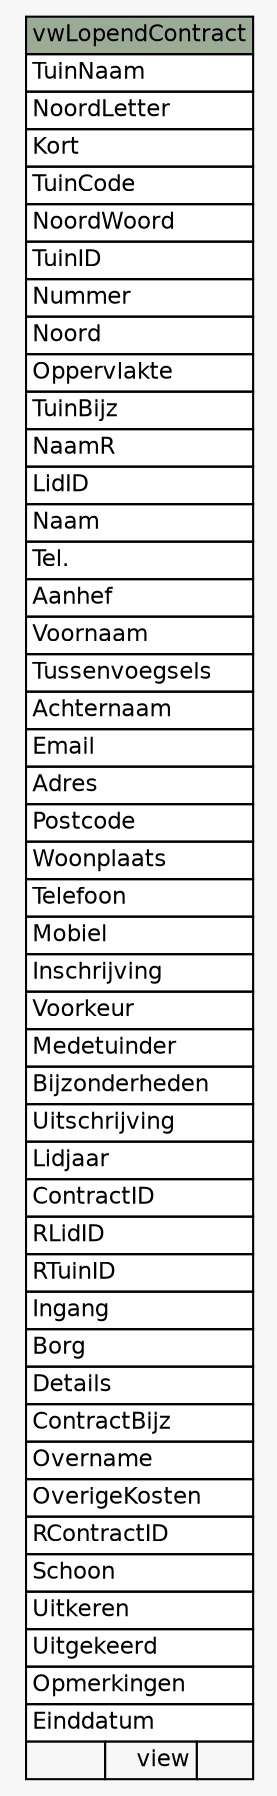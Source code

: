 // dot 2.40.1 on Linux 4.19.0-5-amd64
// SchemaSpy rev 590
digraph "vwLopendContract" {
  graph [
    rankdir="RL"
    bgcolor="#f7f7f7"
    nodesep="0.18"
    ranksep="0.46"
    fontname="Helvetica"
    fontsize="11"
  ];
  node [
    fontname="Helvetica"
    fontsize="11"
    shape="plaintext"
  ];
  edge [
    arrowsize="0.8"
  ];
  "vwLopendContract" [
    label=<
    <TABLE BORDER="0" CELLBORDER="1" CELLSPACING="0" BGCOLOR="#ffffff">
      <TR><TD COLSPAN="3" BGCOLOR="#9bab96" ALIGN="CENTER">vwLopendContract</TD></TR>
      <TR><TD PORT="TuinNaam" COLSPAN="3" ALIGN="LEFT">TuinNaam</TD></TR>
      <TR><TD PORT="NoordLetter" COLSPAN="3" ALIGN="LEFT">NoordLetter</TD></TR>
      <TR><TD PORT="Kort" COLSPAN="3" ALIGN="LEFT">Kort</TD></TR>
      <TR><TD PORT="TuinCode" COLSPAN="3" ALIGN="LEFT">TuinCode</TD></TR>
      <TR><TD PORT="NoordWoord" COLSPAN="3" ALIGN="LEFT">NoordWoord</TD></TR>
      <TR><TD PORT="TuinID" COLSPAN="3" ALIGN="LEFT">TuinID</TD></TR>
      <TR><TD PORT="Nummer" COLSPAN="3" ALIGN="LEFT">Nummer</TD></TR>
      <TR><TD PORT="Noord" COLSPAN="3" ALIGN="LEFT">Noord</TD></TR>
      <TR><TD PORT="Oppervlakte" COLSPAN="3" ALIGN="LEFT">Oppervlakte</TD></TR>
      <TR><TD PORT="TuinBijz" COLSPAN="3" ALIGN="LEFT">TuinBijz</TD></TR>
      <TR><TD PORT="NaamR" COLSPAN="3" ALIGN="LEFT">NaamR</TD></TR>
      <TR><TD PORT="LidID" COLSPAN="3" ALIGN="LEFT">LidID</TD></TR>
      <TR><TD PORT="Naam" COLSPAN="3" ALIGN="LEFT">Naam</TD></TR>
      <TR><TD PORT="Tel." COLSPAN="3" ALIGN="LEFT">Tel.</TD></TR>
      <TR><TD PORT="Aanhef" COLSPAN="3" ALIGN="LEFT">Aanhef</TD></TR>
      <TR><TD PORT="Voornaam" COLSPAN="3" ALIGN="LEFT">Voornaam</TD></TR>
      <TR><TD PORT="Tussenvoegsels" COLSPAN="3" ALIGN="LEFT">Tussenvoegsels</TD></TR>
      <TR><TD PORT="Achternaam" COLSPAN="3" ALIGN="LEFT">Achternaam</TD></TR>
      <TR><TD PORT="Email" COLSPAN="3" ALIGN="LEFT">Email</TD></TR>
      <TR><TD PORT="Adres" COLSPAN="3" ALIGN="LEFT">Adres</TD></TR>
      <TR><TD PORT="Postcode" COLSPAN="3" ALIGN="LEFT">Postcode</TD></TR>
      <TR><TD PORT="Woonplaats" COLSPAN="3" ALIGN="LEFT">Woonplaats</TD></TR>
      <TR><TD PORT="Telefoon" COLSPAN="3" ALIGN="LEFT">Telefoon</TD></TR>
      <TR><TD PORT="Mobiel" COLSPAN="3" ALIGN="LEFT">Mobiel</TD></TR>
      <TR><TD PORT="Inschrijving" COLSPAN="3" ALIGN="LEFT">Inschrijving</TD></TR>
      <TR><TD PORT="Voorkeur" COLSPAN="3" ALIGN="LEFT">Voorkeur</TD></TR>
      <TR><TD PORT="Medetuinder" COLSPAN="3" ALIGN="LEFT">Medetuinder</TD></TR>
      <TR><TD PORT="Bijzonderheden" COLSPAN="3" ALIGN="LEFT">Bijzonderheden</TD></TR>
      <TR><TD PORT="Uitschrijving" COLSPAN="3" ALIGN="LEFT">Uitschrijving</TD></TR>
      <TR><TD PORT="Lidjaar" COLSPAN="3" ALIGN="LEFT">Lidjaar</TD></TR>
      <TR><TD PORT="ContractID" COLSPAN="3" ALIGN="LEFT">ContractID</TD></TR>
      <TR><TD PORT="RLidID" COLSPAN="3" ALIGN="LEFT">RLidID</TD></TR>
      <TR><TD PORT="RTuinID" COLSPAN="3" ALIGN="LEFT">RTuinID</TD></TR>
      <TR><TD PORT="Ingang" COLSPAN="3" ALIGN="LEFT">Ingang</TD></TR>
      <TR><TD PORT="Borg" COLSPAN="3" ALIGN="LEFT">Borg</TD></TR>
      <TR><TD PORT="Details" COLSPAN="3" ALIGN="LEFT">Details</TD></TR>
      <TR><TD PORT="ContractBijz" COLSPAN="3" ALIGN="LEFT">ContractBijz</TD></TR>
      <TR><TD PORT="Overname" COLSPAN="3" ALIGN="LEFT">Overname</TD></TR>
      <TR><TD PORT="OverigeKosten" COLSPAN="3" ALIGN="LEFT">OverigeKosten</TD></TR>
      <TR><TD PORT="RContractID" COLSPAN="3" ALIGN="LEFT">RContractID</TD></TR>
      <TR><TD PORT="Schoon" COLSPAN="3" ALIGN="LEFT">Schoon</TD></TR>
      <TR><TD PORT="Uitkeren" COLSPAN="3" ALIGN="LEFT">Uitkeren</TD></TR>
      <TR><TD PORT="Uitgekeerd" COLSPAN="3" ALIGN="LEFT">Uitgekeerd</TD></TR>
      <TR><TD PORT="Opmerkingen" COLSPAN="3" ALIGN="LEFT">Opmerkingen</TD></TR>
      <TR><TD PORT="Einddatum" COLSPAN="3" ALIGN="LEFT">Einddatum</TD></TR>
      <TR><TD ALIGN="LEFT" BGCOLOR="#f7f7f7">  </TD><TD ALIGN="RIGHT" BGCOLOR="#f7f7f7">view</TD><TD ALIGN="RIGHT" BGCOLOR="#f7f7f7">  </TD></TR>
    </TABLE>>
    URL="tables/vwLopendContract.html"
    tooltip="vwLopendContract"
  ];
}
